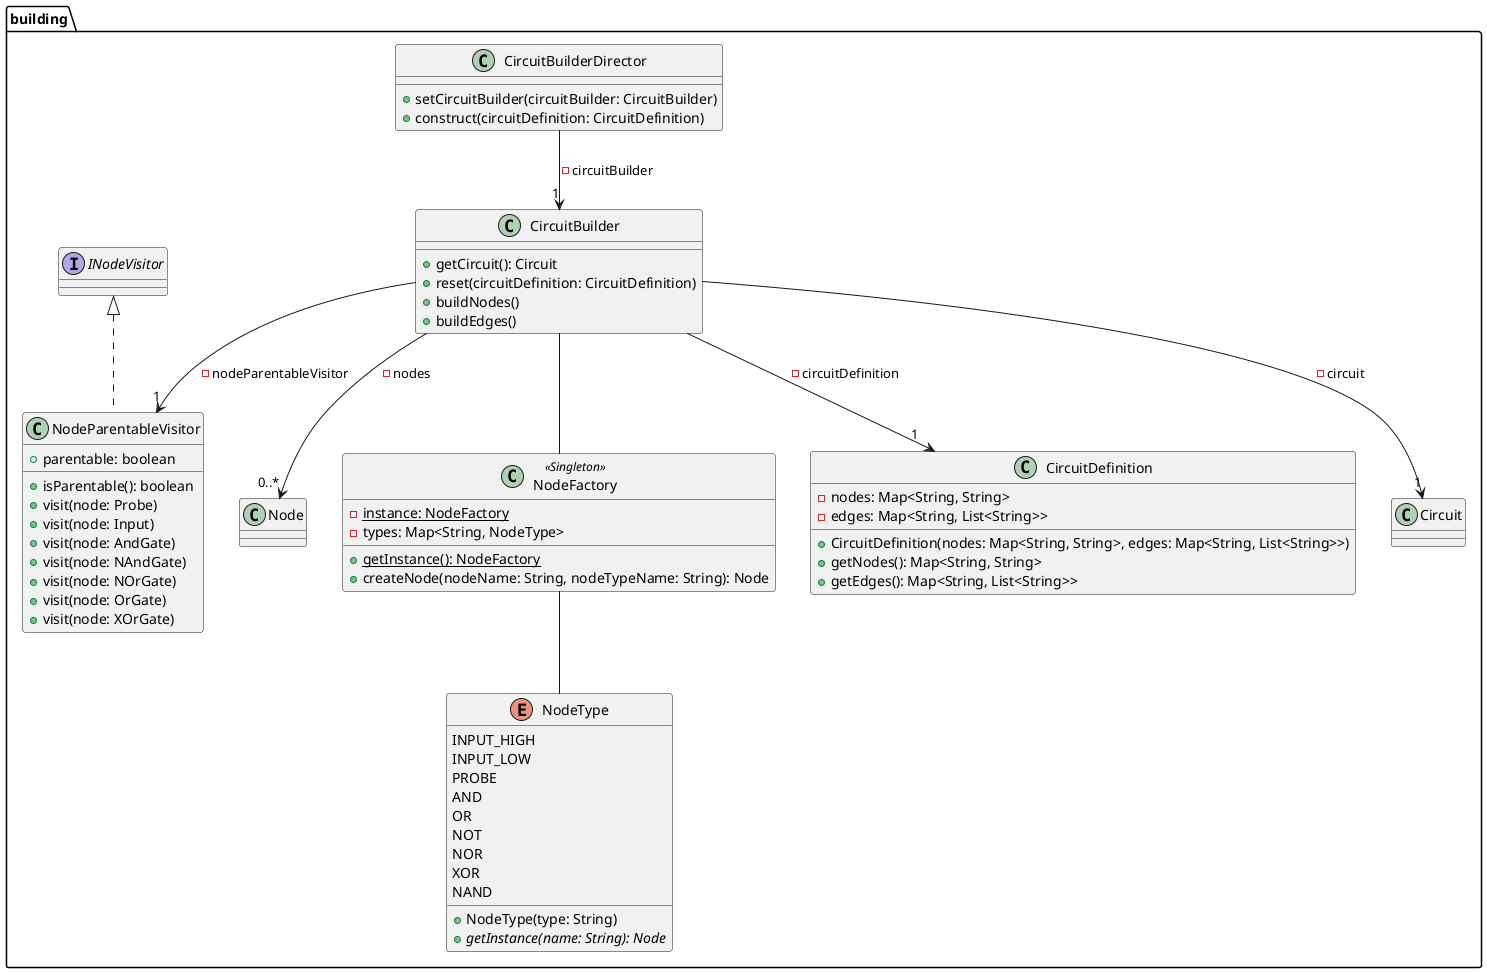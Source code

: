 @startuml

package building {
    class CircuitBuilder {
        +getCircuit(): Circuit
        +reset(circuitDefinition: CircuitDefinition)
        +buildNodes()
        +buildEdges()
    }
    CircuitBuilder --> "1" CircuitDefinition : -circuitDefinition
    CircuitBuilder --> "1" Circuit : -circuit
    CircuitBuilder --> "0..*" Node : -nodes
    CircuitBuilder --> "1" NodeParentableVisitor : -nodeParentableVisitor
    CircuitBuilder -- NodeFactory

    class CircuitBuilderDirector {
       +setCircuitBuilder(circuitBuilder: CircuitBuilder)
       +construct(circuitDefinition: CircuitDefinition)
    }
    CircuitBuilderDirector --> "1" CircuitBuilder : -circuitBuilder

    class CircuitDefinition {
        -nodes: Map<String, String>
        -edges: Map<String, List<String>>

        +CircuitDefinition(nodes: Map<String, String>, edges: Map<String, List<String>>)
        +getNodes(): Map<String, String>
        +getEdges(): Map<String, List<String>>
    }

    class NodeFactory <<Singleton>> {
        -{static}instance: NodeFactory
        -types: Map<String, NodeType>

        +{static}getInstance(): NodeFactory
        +createNode(nodeName: String, nodeTypeName: String): Node
    }
    NodeFactory -- NodeType

    class NodeParentableVisitor implements INodeVisitor {
        +parentable: boolean

        +isParentable(): boolean
        +visit(node: Probe)
        +visit(node: Input)
        +visit(node: AndGate)
        +visit(node: NAndGate)
        +visit(node: NOrGate)
        +visit(node: OrGate)
        +visit(node: XOrGate)
    }

    enum NodeType {
        INPUT_HIGH
        INPUT_LOW
        PROBE
        AND
        OR
        NOT
        NOR
        XOR
        NAND

        +NodeType(type: String)
        +{abstract}getInstance(name: String): Node
    }
}

@enduml